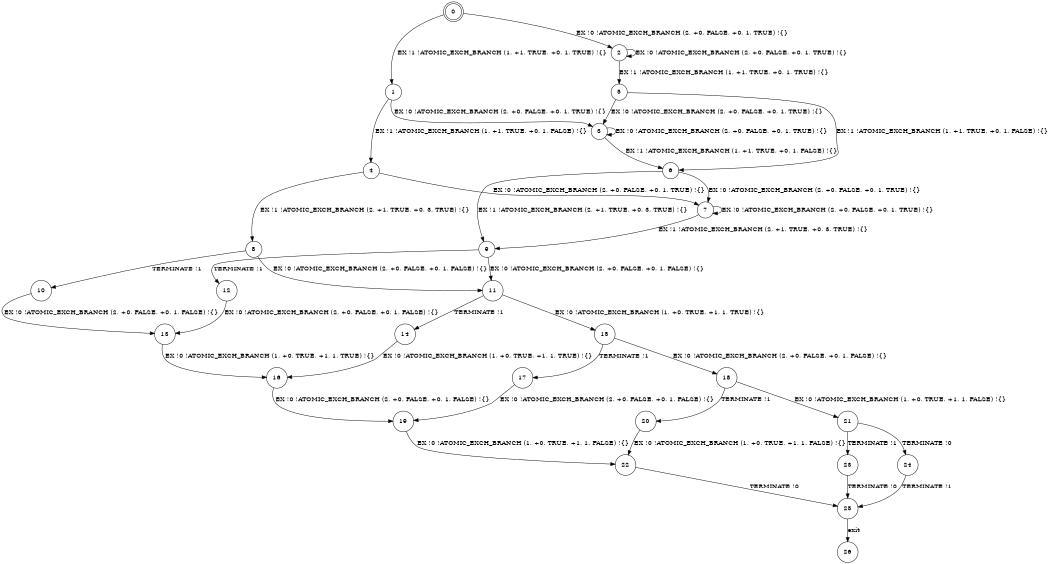 digraph BCG {
size = "7, 10.5";
center = TRUE;
node [shape = circle];
0 [peripheries = 2];
0 -> 1 [label = "EX !1 !ATOMIC_EXCH_BRANCH (1, +1, TRUE, +0, 1, TRUE) !{}"];
0 -> 2 [label = "EX !0 !ATOMIC_EXCH_BRANCH (2, +0, FALSE, +0, 1, TRUE) !{}"];
1 -> 3 [label = "EX !0 !ATOMIC_EXCH_BRANCH (2, +0, FALSE, +0, 1, TRUE) !{}"];
1 -> 4 [label = "EX !1 !ATOMIC_EXCH_BRANCH (1, +1, TRUE, +0, 1, FALSE) !{}"];
2 -> 5 [label = "EX !1 !ATOMIC_EXCH_BRANCH (1, +1, TRUE, +0, 1, TRUE) !{}"];
2 -> 2 [label = "EX !0 !ATOMIC_EXCH_BRANCH (2, +0, FALSE, +0, 1, TRUE) !{}"];
3 -> 6 [label = "EX !1 !ATOMIC_EXCH_BRANCH (1, +1, TRUE, +0, 1, FALSE) !{}"];
3 -> 3 [label = "EX !0 !ATOMIC_EXCH_BRANCH (2, +0, FALSE, +0, 1, TRUE) !{}"];
4 -> 7 [label = "EX !0 !ATOMIC_EXCH_BRANCH (2, +0, FALSE, +0, 1, TRUE) !{}"];
4 -> 8 [label = "EX !1 !ATOMIC_EXCH_BRANCH (2, +1, TRUE, +0, 3, TRUE) !{}"];
5 -> 6 [label = "EX !1 !ATOMIC_EXCH_BRANCH (1, +1, TRUE, +0, 1, FALSE) !{}"];
5 -> 3 [label = "EX !0 !ATOMIC_EXCH_BRANCH (2, +0, FALSE, +0, 1, TRUE) !{}"];
6 -> 9 [label = "EX !1 !ATOMIC_EXCH_BRANCH (2, +1, TRUE, +0, 3, TRUE) !{}"];
6 -> 7 [label = "EX !0 !ATOMIC_EXCH_BRANCH (2, +0, FALSE, +0, 1, TRUE) !{}"];
7 -> 9 [label = "EX !1 !ATOMIC_EXCH_BRANCH (2, +1, TRUE, +0, 3, TRUE) !{}"];
7 -> 7 [label = "EX !0 !ATOMIC_EXCH_BRANCH (2, +0, FALSE, +0, 1, TRUE) !{}"];
8 -> 10 [label = "TERMINATE !1"];
8 -> 11 [label = "EX !0 !ATOMIC_EXCH_BRANCH (2, +0, FALSE, +0, 1, FALSE) !{}"];
9 -> 12 [label = "TERMINATE !1"];
9 -> 11 [label = "EX !0 !ATOMIC_EXCH_BRANCH (2, +0, FALSE, +0, 1, FALSE) !{}"];
10 -> 13 [label = "EX !0 !ATOMIC_EXCH_BRANCH (2, +0, FALSE, +0, 1, FALSE) !{}"];
11 -> 14 [label = "TERMINATE !1"];
11 -> 15 [label = "EX !0 !ATOMIC_EXCH_BRANCH (1, +0, TRUE, +1, 1, TRUE) !{}"];
12 -> 13 [label = "EX !0 !ATOMIC_EXCH_BRANCH (2, +0, FALSE, +0, 1, FALSE) !{}"];
13 -> 16 [label = "EX !0 !ATOMIC_EXCH_BRANCH (1, +0, TRUE, +1, 1, TRUE) !{}"];
14 -> 16 [label = "EX !0 !ATOMIC_EXCH_BRANCH (1, +0, TRUE, +1, 1, TRUE) !{}"];
15 -> 17 [label = "TERMINATE !1"];
15 -> 18 [label = "EX !0 !ATOMIC_EXCH_BRANCH (2, +0, FALSE, +0, 1, FALSE) !{}"];
16 -> 19 [label = "EX !0 !ATOMIC_EXCH_BRANCH (2, +0, FALSE, +0, 1, FALSE) !{}"];
17 -> 19 [label = "EX !0 !ATOMIC_EXCH_BRANCH (2, +0, FALSE, +0, 1, FALSE) !{}"];
18 -> 20 [label = "TERMINATE !1"];
18 -> 21 [label = "EX !0 !ATOMIC_EXCH_BRANCH (1, +0, TRUE, +1, 1, FALSE) !{}"];
19 -> 22 [label = "EX !0 !ATOMIC_EXCH_BRANCH (1, +0, TRUE, +1, 1, FALSE) !{}"];
20 -> 22 [label = "EX !0 !ATOMIC_EXCH_BRANCH (1, +0, TRUE, +1, 1, FALSE) !{}"];
21 -> 23 [label = "TERMINATE !1"];
21 -> 24 [label = "TERMINATE !0"];
22 -> 25 [label = "TERMINATE !0"];
23 -> 25 [label = "TERMINATE !0"];
24 -> 25 [label = "TERMINATE !1"];
25 -> 26 [label = "exit"];
}
